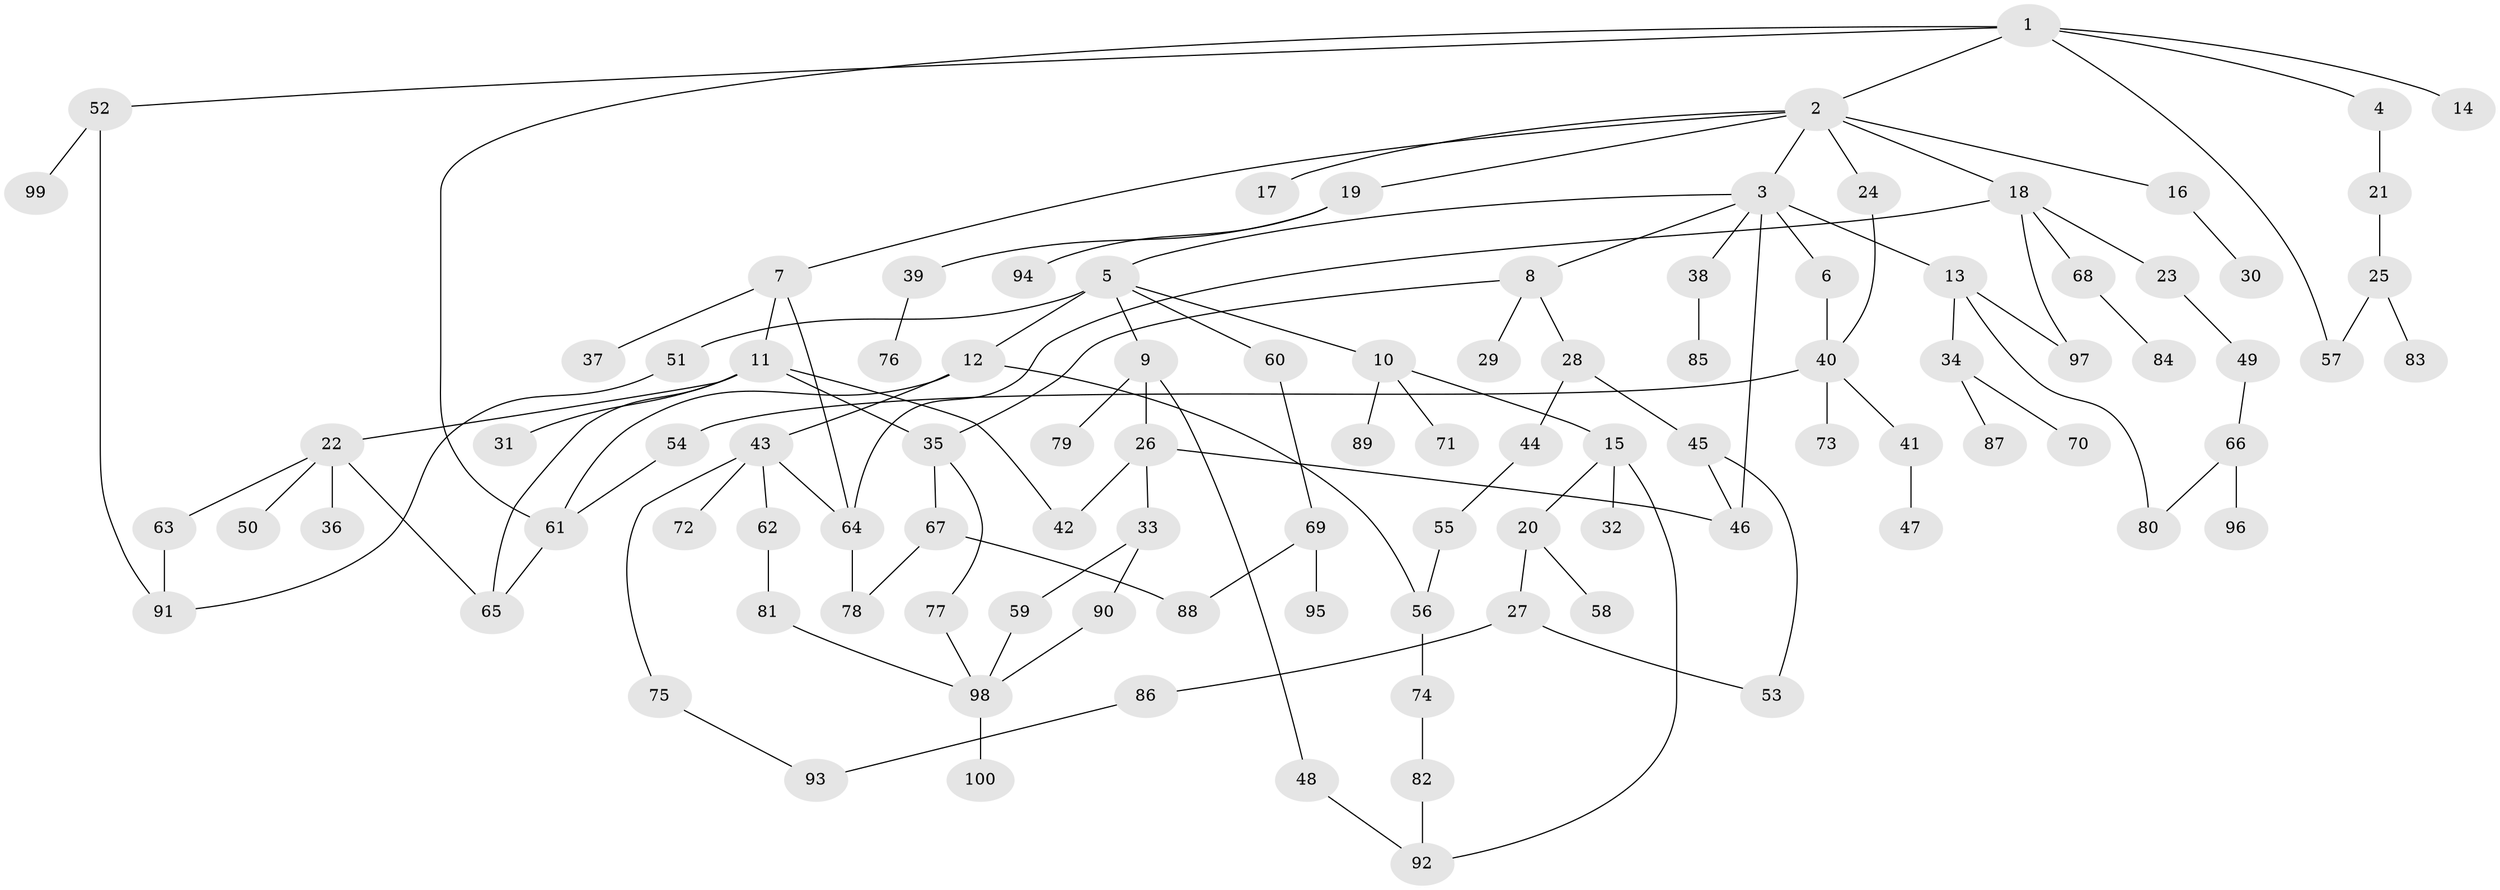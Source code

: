 // Generated by graph-tools (version 1.1) at 2025/38/02/21/25 10:38:51]
// undirected, 100 vertices, 125 edges
graph export_dot {
graph [start="1"]
  node [color=gray90,style=filled];
  1;
  2;
  3;
  4;
  5;
  6;
  7;
  8;
  9;
  10;
  11;
  12;
  13;
  14;
  15;
  16;
  17;
  18;
  19;
  20;
  21;
  22;
  23;
  24;
  25;
  26;
  27;
  28;
  29;
  30;
  31;
  32;
  33;
  34;
  35;
  36;
  37;
  38;
  39;
  40;
  41;
  42;
  43;
  44;
  45;
  46;
  47;
  48;
  49;
  50;
  51;
  52;
  53;
  54;
  55;
  56;
  57;
  58;
  59;
  60;
  61;
  62;
  63;
  64;
  65;
  66;
  67;
  68;
  69;
  70;
  71;
  72;
  73;
  74;
  75;
  76;
  77;
  78;
  79;
  80;
  81;
  82;
  83;
  84;
  85;
  86;
  87;
  88;
  89;
  90;
  91;
  92;
  93;
  94;
  95;
  96;
  97;
  98;
  99;
  100;
  1 -- 2;
  1 -- 4;
  1 -- 14;
  1 -- 52;
  1 -- 61;
  1 -- 57;
  2 -- 3;
  2 -- 7;
  2 -- 16;
  2 -- 17;
  2 -- 18;
  2 -- 19;
  2 -- 24;
  3 -- 5;
  3 -- 6;
  3 -- 8;
  3 -- 13;
  3 -- 38;
  3 -- 46;
  4 -- 21;
  5 -- 9;
  5 -- 10;
  5 -- 12;
  5 -- 51;
  5 -- 60;
  6 -- 40;
  7 -- 11;
  7 -- 37;
  7 -- 64;
  8 -- 28;
  8 -- 29;
  8 -- 35;
  9 -- 26;
  9 -- 48;
  9 -- 79;
  10 -- 15;
  10 -- 71;
  10 -- 89;
  11 -- 22;
  11 -- 31;
  11 -- 65;
  11 -- 42;
  11 -- 35;
  12 -- 43;
  12 -- 56;
  12 -- 61;
  13 -- 34;
  13 -- 80;
  13 -- 97;
  15 -- 20;
  15 -- 32;
  15 -- 92;
  16 -- 30;
  18 -- 23;
  18 -- 68;
  18 -- 97;
  18 -- 64;
  19 -- 39;
  19 -- 94;
  20 -- 27;
  20 -- 58;
  21 -- 25;
  22 -- 36;
  22 -- 50;
  22 -- 63;
  22 -- 65;
  23 -- 49;
  24 -- 40;
  25 -- 57;
  25 -- 83;
  26 -- 33;
  26 -- 42;
  26 -- 46;
  27 -- 86;
  27 -- 53;
  28 -- 44;
  28 -- 45;
  33 -- 59;
  33 -- 90;
  34 -- 70;
  34 -- 87;
  35 -- 67;
  35 -- 77;
  38 -- 85;
  39 -- 76;
  40 -- 41;
  40 -- 54;
  40 -- 73;
  41 -- 47;
  43 -- 62;
  43 -- 72;
  43 -- 75;
  43 -- 64;
  44 -- 55;
  45 -- 46;
  45 -- 53;
  48 -- 92;
  49 -- 66;
  51 -- 91;
  52 -- 91;
  52 -- 99;
  54 -- 61;
  55 -- 56;
  56 -- 74;
  59 -- 98;
  60 -- 69;
  61 -- 65;
  62 -- 81;
  63 -- 91;
  64 -- 78;
  66 -- 96;
  66 -- 80;
  67 -- 78;
  67 -- 88;
  68 -- 84;
  69 -- 88;
  69 -- 95;
  74 -- 82;
  75 -- 93;
  77 -- 98;
  81 -- 98;
  82 -- 92;
  86 -- 93;
  90 -- 98;
  98 -- 100;
}
